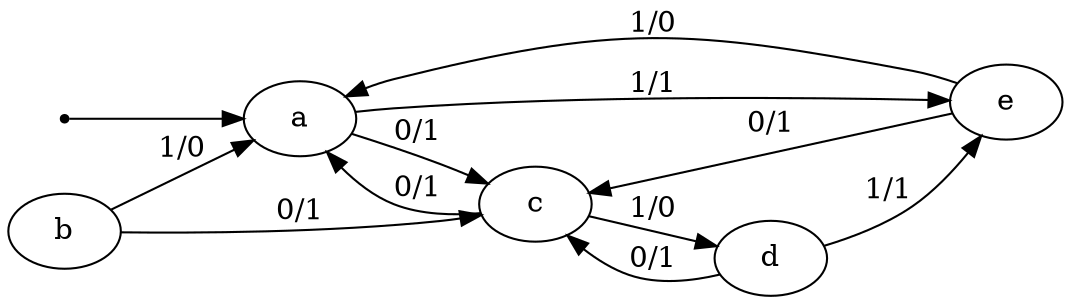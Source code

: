 digraph STG {
  rankdir=LR;

  INIT [shape=point];
  a [label="a"];
  b [label="b"];
  c [label="c"];
  d [label="d"];
  e [label="e"];

  INIT -> a;
  a -> c [label="0/1"];
  a -> e [label="1/1"];
  b -> c [label="0/1"];
  b -> a [label="1/0"];
  c -> a [label="0/1"];
  c -> d [label="1/0"];
  d -> c [label="0/1"];
  d -> e [label="1/1"];
  e -> c [label="0/1"];
  e -> a [label="1/0"];
}
